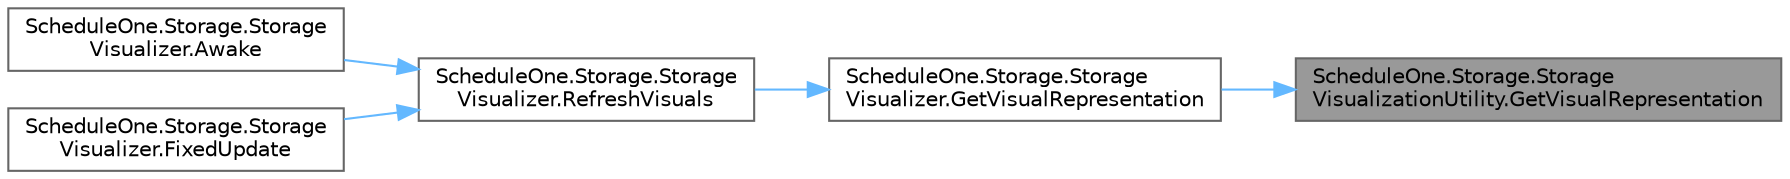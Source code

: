 digraph "ScheduleOne.Storage.StorageVisualizationUtility.GetVisualRepresentation"
{
 // LATEX_PDF_SIZE
  bgcolor="transparent";
  edge [fontname=Helvetica,fontsize=10,labelfontname=Helvetica,labelfontsize=10];
  node [fontname=Helvetica,fontsize=10,shape=box,height=0.2,width=0.4];
  rankdir="RL";
  Node1 [id="Node000001",label="ScheduleOne.Storage.Storage\lVisualizationUtility.GetVisualRepresentation",height=0.2,width=0.4,color="gray40", fillcolor="grey60", style="filled", fontcolor="black",tooltip=" "];
  Node1 -> Node2 [id="edge1_Node000001_Node000002",dir="back",color="steelblue1",style="solid",tooltip=" "];
  Node2 [id="Node000002",label="ScheduleOne.Storage.Storage\lVisualizer.GetVisualRepresentation",height=0.2,width=0.4,color="grey40", fillcolor="white", style="filled",URL="$class_schedule_one_1_1_storage_1_1_storage_visualizer.html#a0f412ea9bbb0a711b4fd3e536a2954ef",tooltip=" "];
  Node2 -> Node3 [id="edge2_Node000002_Node000003",dir="back",color="steelblue1",style="solid",tooltip=" "];
  Node3 [id="Node000003",label="ScheduleOne.Storage.Storage\lVisualizer.RefreshVisuals",height=0.2,width=0.4,color="grey40", fillcolor="white", style="filled",URL="$class_schedule_one_1_1_storage_1_1_storage_visualizer.html#a2b30f3101063de00c9f2d3e7e8499235",tooltip=" "];
  Node3 -> Node4 [id="edge3_Node000003_Node000004",dir="back",color="steelblue1",style="solid",tooltip=" "];
  Node4 [id="Node000004",label="ScheduleOne.Storage.Storage\lVisualizer.Awake",height=0.2,width=0.4,color="grey40", fillcolor="white", style="filled",URL="$class_schedule_one_1_1_storage_1_1_storage_visualizer.html#a56cd619bce57316ccce9d900ee4bdc93",tooltip=" "];
  Node3 -> Node5 [id="edge4_Node000003_Node000005",dir="back",color="steelblue1",style="solid",tooltip=" "];
  Node5 [id="Node000005",label="ScheduleOne.Storage.Storage\lVisualizer.FixedUpdate",height=0.2,width=0.4,color="grey40", fillcolor="white", style="filled",URL="$class_schedule_one_1_1_storage_1_1_storage_visualizer.html#a8f0e5c8384e4962c662ead80708ae180",tooltip=" "];
}
